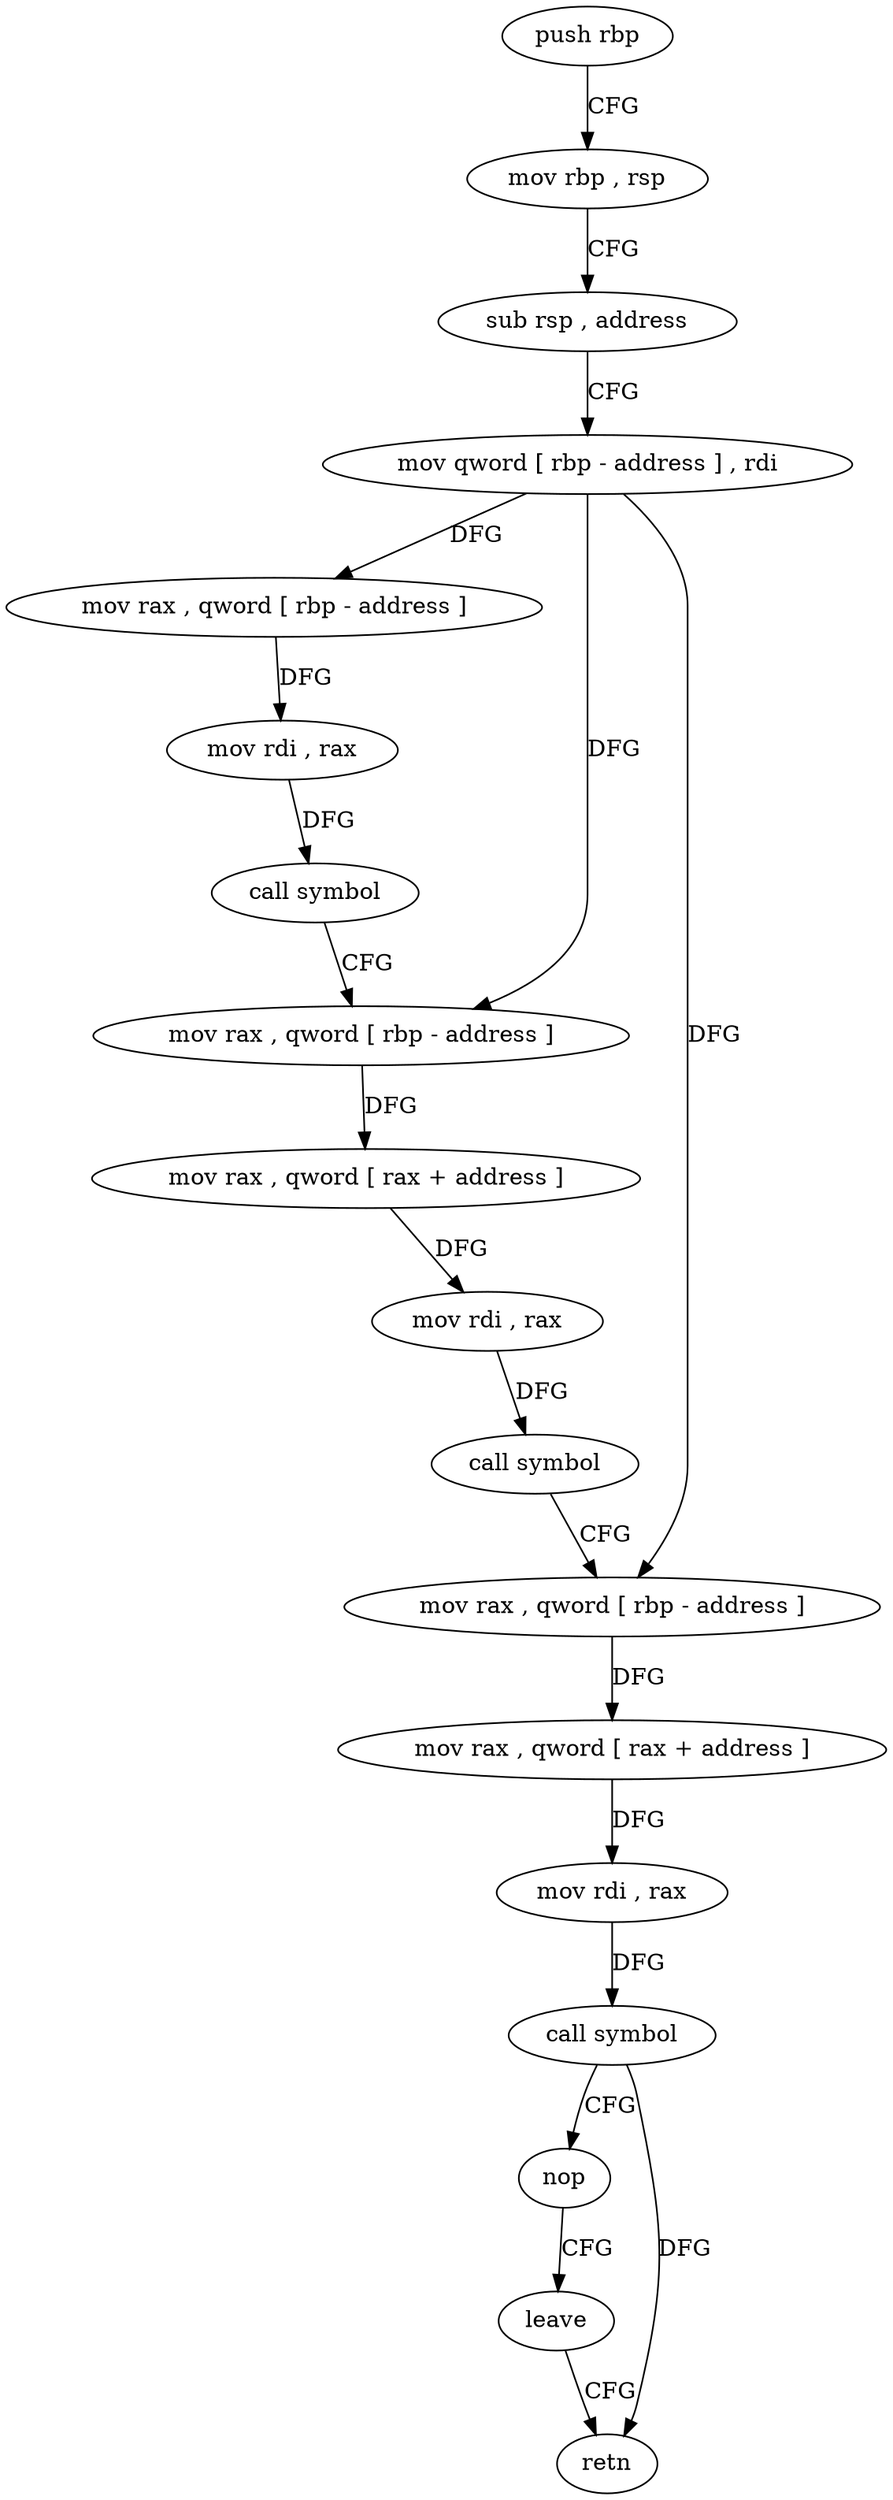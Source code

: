 digraph "func" {
"4452586" [label = "push rbp" ]
"4452587" [label = "mov rbp , rsp" ]
"4452590" [label = "sub rsp , address" ]
"4452594" [label = "mov qword [ rbp - address ] , rdi" ]
"4452598" [label = "mov rax , qword [ rbp - address ]" ]
"4452602" [label = "mov rdi , rax" ]
"4452605" [label = "call symbol" ]
"4452610" [label = "mov rax , qword [ rbp - address ]" ]
"4452614" [label = "mov rax , qword [ rax + address ]" ]
"4452621" [label = "mov rdi , rax" ]
"4452624" [label = "call symbol" ]
"4452629" [label = "mov rax , qword [ rbp - address ]" ]
"4452633" [label = "mov rax , qword [ rax + address ]" ]
"4452640" [label = "mov rdi , rax" ]
"4452643" [label = "call symbol" ]
"4452648" [label = "nop" ]
"4452649" [label = "leave" ]
"4452650" [label = "retn" ]
"4452586" -> "4452587" [ label = "CFG" ]
"4452587" -> "4452590" [ label = "CFG" ]
"4452590" -> "4452594" [ label = "CFG" ]
"4452594" -> "4452598" [ label = "DFG" ]
"4452594" -> "4452610" [ label = "DFG" ]
"4452594" -> "4452629" [ label = "DFG" ]
"4452598" -> "4452602" [ label = "DFG" ]
"4452602" -> "4452605" [ label = "DFG" ]
"4452605" -> "4452610" [ label = "CFG" ]
"4452610" -> "4452614" [ label = "DFG" ]
"4452614" -> "4452621" [ label = "DFG" ]
"4452621" -> "4452624" [ label = "DFG" ]
"4452624" -> "4452629" [ label = "CFG" ]
"4452629" -> "4452633" [ label = "DFG" ]
"4452633" -> "4452640" [ label = "DFG" ]
"4452640" -> "4452643" [ label = "DFG" ]
"4452643" -> "4452648" [ label = "CFG" ]
"4452643" -> "4452650" [ label = "DFG" ]
"4452648" -> "4452649" [ label = "CFG" ]
"4452649" -> "4452650" [ label = "CFG" ]
}
